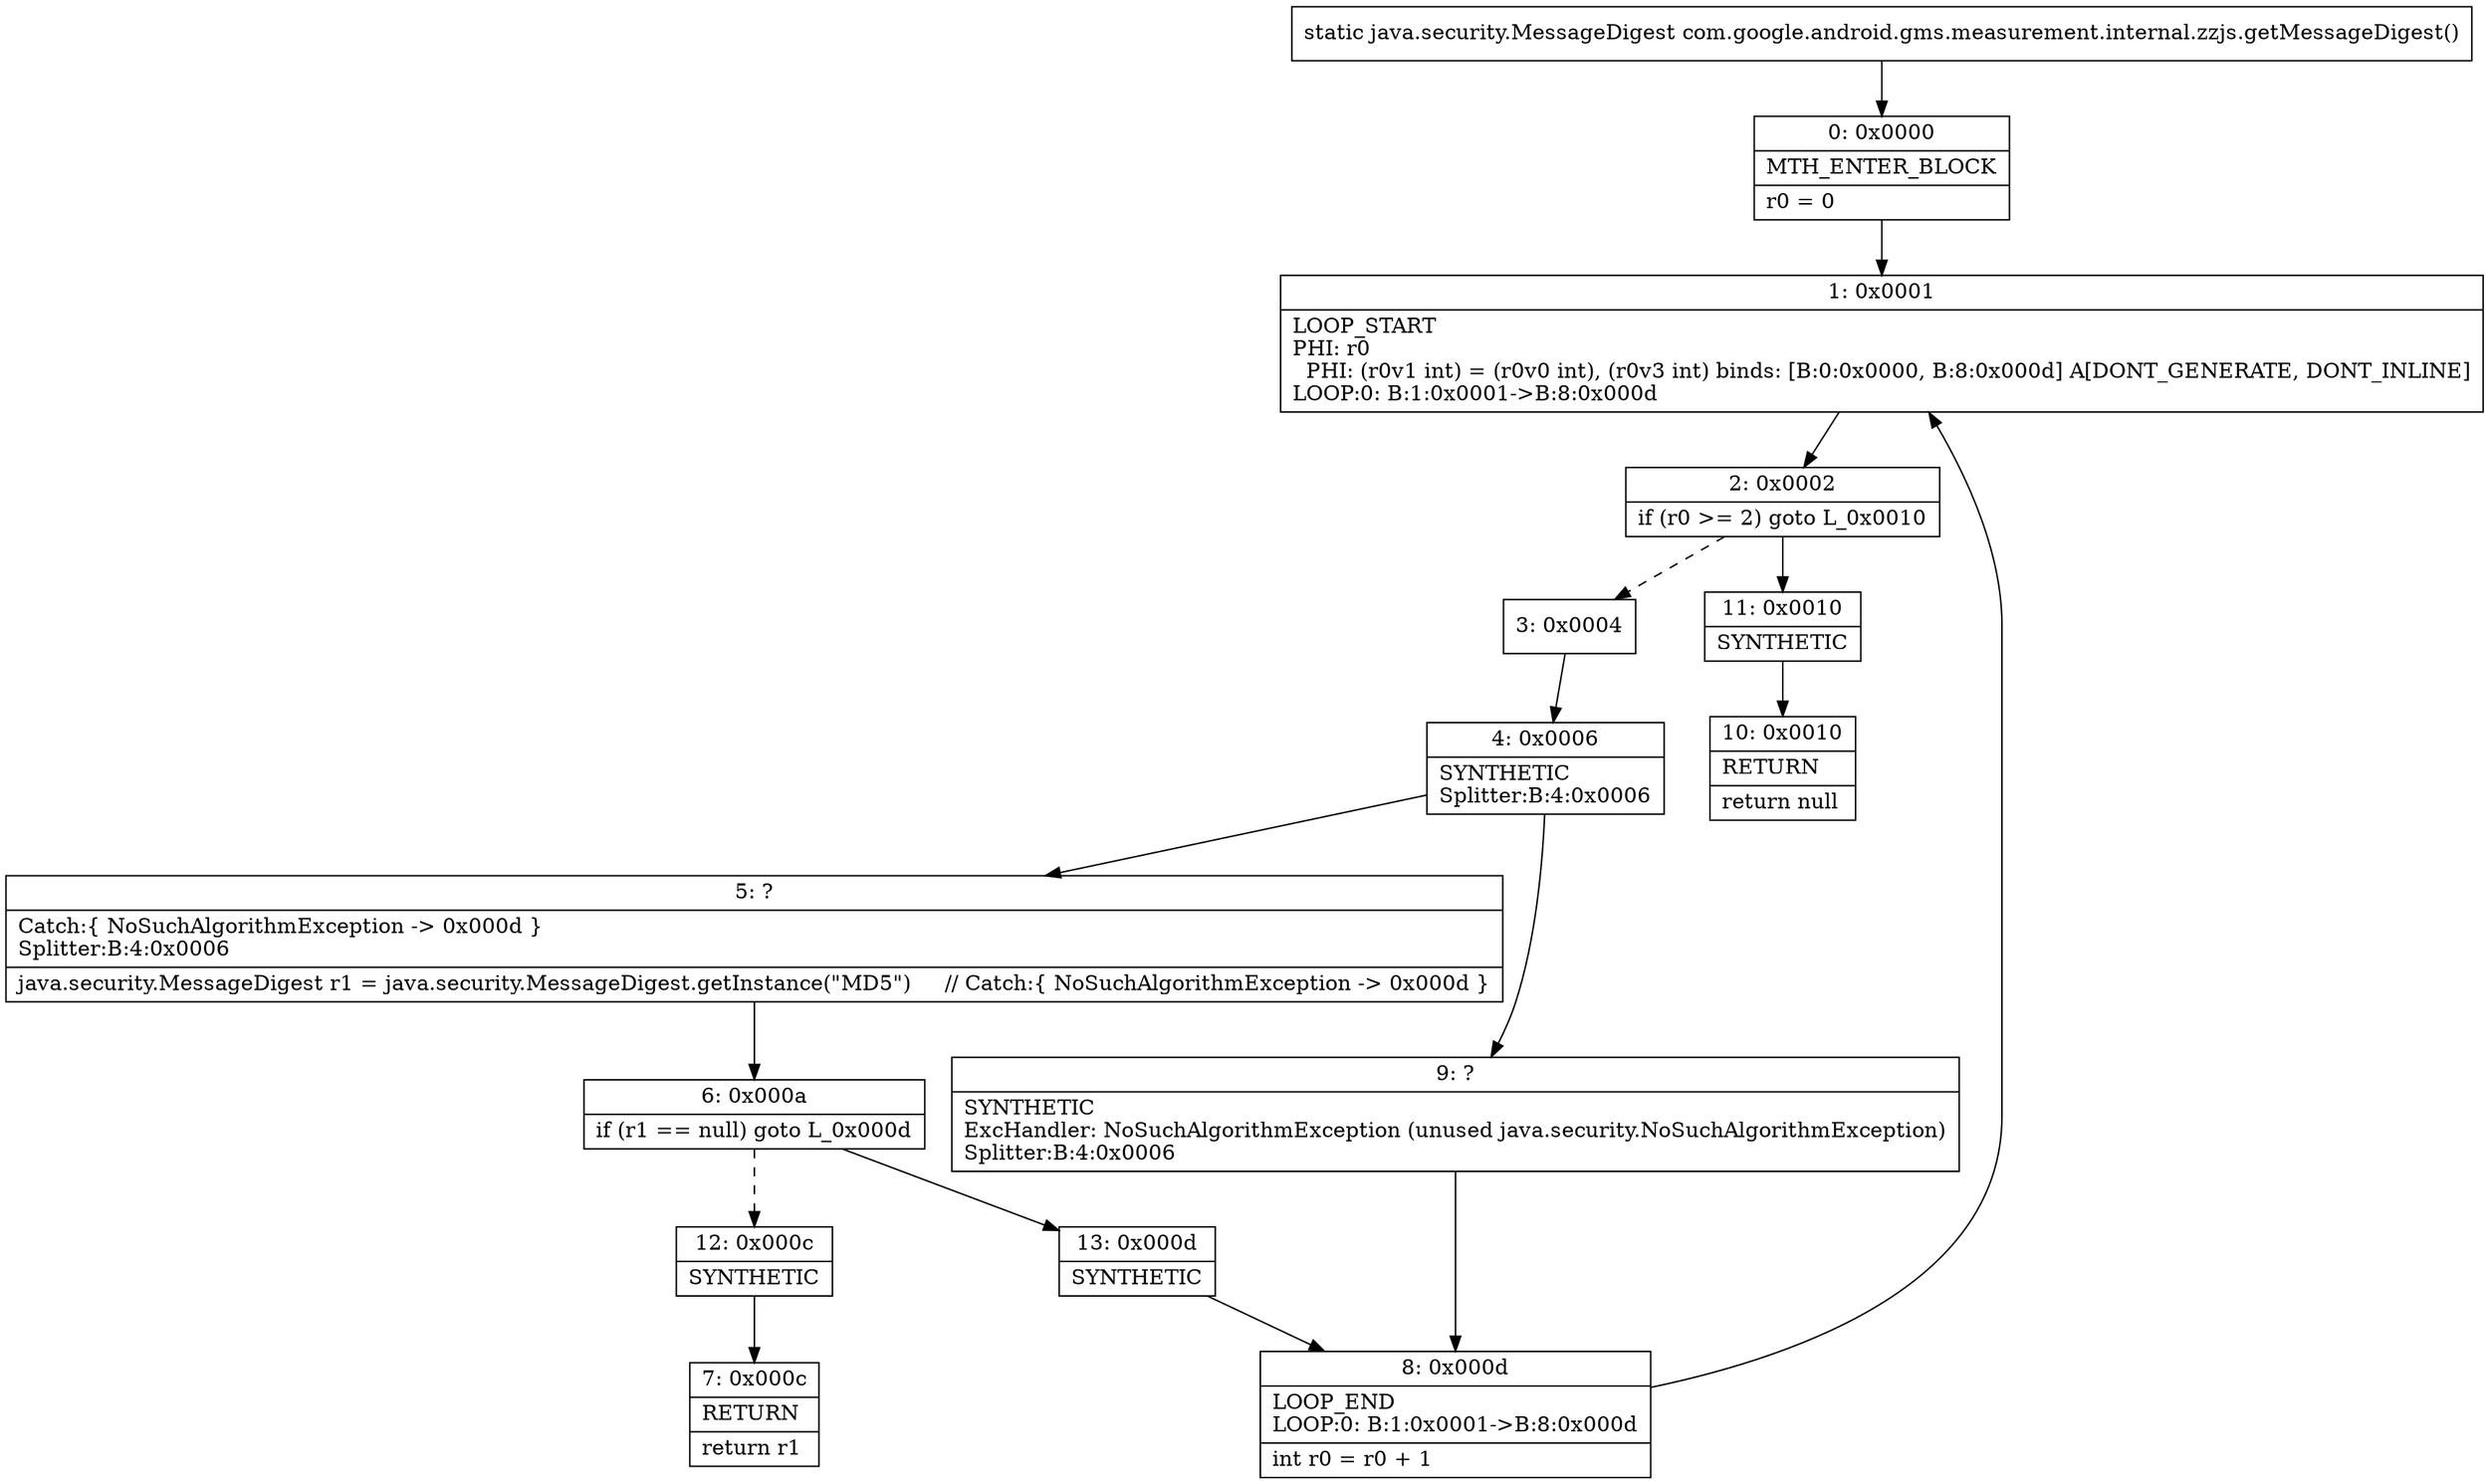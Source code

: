digraph "CFG forcom.google.android.gms.measurement.internal.zzjs.getMessageDigest()Ljava\/security\/MessageDigest;" {
Node_0 [shape=record,label="{0\:\ 0x0000|MTH_ENTER_BLOCK\l|r0 = 0\l}"];
Node_1 [shape=record,label="{1\:\ 0x0001|LOOP_START\lPHI: r0 \l  PHI: (r0v1 int) = (r0v0 int), (r0v3 int) binds: [B:0:0x0000, B:8:0x000d] A[DONT_GENERATE, DONT_INLINE]\lLOOP:0: B:1:0x0001\-\>B:8:0x000d\l}"];
Node_2 [shape=record,label="{2\:\ 0x0002|if (r0 \>= 2) goto L_0x0010\l}"];
Node_3 [shape=record,label="{3\:\ 0x0004}"];
Node_4 [shape=record,label="{4\:\ 0x0006|SYNTHETIC\lSplitter:B:4:0x0006\l}"];
Node_5 [shape=record,label="{5\:\ ?|Catch:\{ NoSuchAlgorithmException \-\> 0x000d \}\lSplitter:B:4:0x0006\l|java.security.MessageDigest r1 = java.security.MessageDigest.getInstance(\"MD5\")     \/\/ Catch:\{ NoSuchAlgorithmException \-\> 0x000d \}\l}"];
Node_6 [shape=record,label="{6\:\ 0x000a|if (r1 == null) goto L_0x000d\l}"];
Node_7 [shape=record,label="{7\:\ 0x000c|RETURN\l|return r1\l}"];
Node_8 [shape=record,label="{8\:\ 0x000d|LOOP_END\lLOOP:0: B:1:0x0001\-\>B:8:0x000d\l|int r0 = r0 + 1\l}"];
Node_9 [shape=record,label="{9\:\ ?|SYNTHETIC\lExcHandler: NoSuchAlgorithmException (unused java.security.NoSuchAlgorithmException)\lSplitter:B:4:0x0006\l}"];
Node_10 [shape=record,label="{10\:\ 0x0010|RETURN\l|return null\l}"];
Node_11 [shape=record,label="{11\:\ 0x0010|SYNTHETIC\l}"];
Node_12 [shape=record,label="{12\:\ 0x000c|SYNTHETIC\l}"];
Node_13 [shape=record,label="{13\:\ 0x000d|SYNTHETIC\l}"];
MethodNode[shape=record,label="{static java.security.MessageDigest com.google.android.gms.measurement.internal.zzjs.getMessageDigest() }"];
MethodNode -> Node_0;
Node_0 -> Node_1;
Node_1 -> Node_2;
Node_2 -> Node_3[style=dashed];
Node_2 -> Node_11;
Node_3 -> Node_4;
Node_4 -> Node_5;
Node_4 -> Node_9;
Node_5 -> Node_6;
Node_6 -> Node_12[style=dashed];
Node_6 -> Node_13;
Node_8 -> Node_1;
Node_9 -> Node_8;
Node_11 -> Node_10;
Node_12 -> Node_7;
Node_13 -> Node_8;
}

